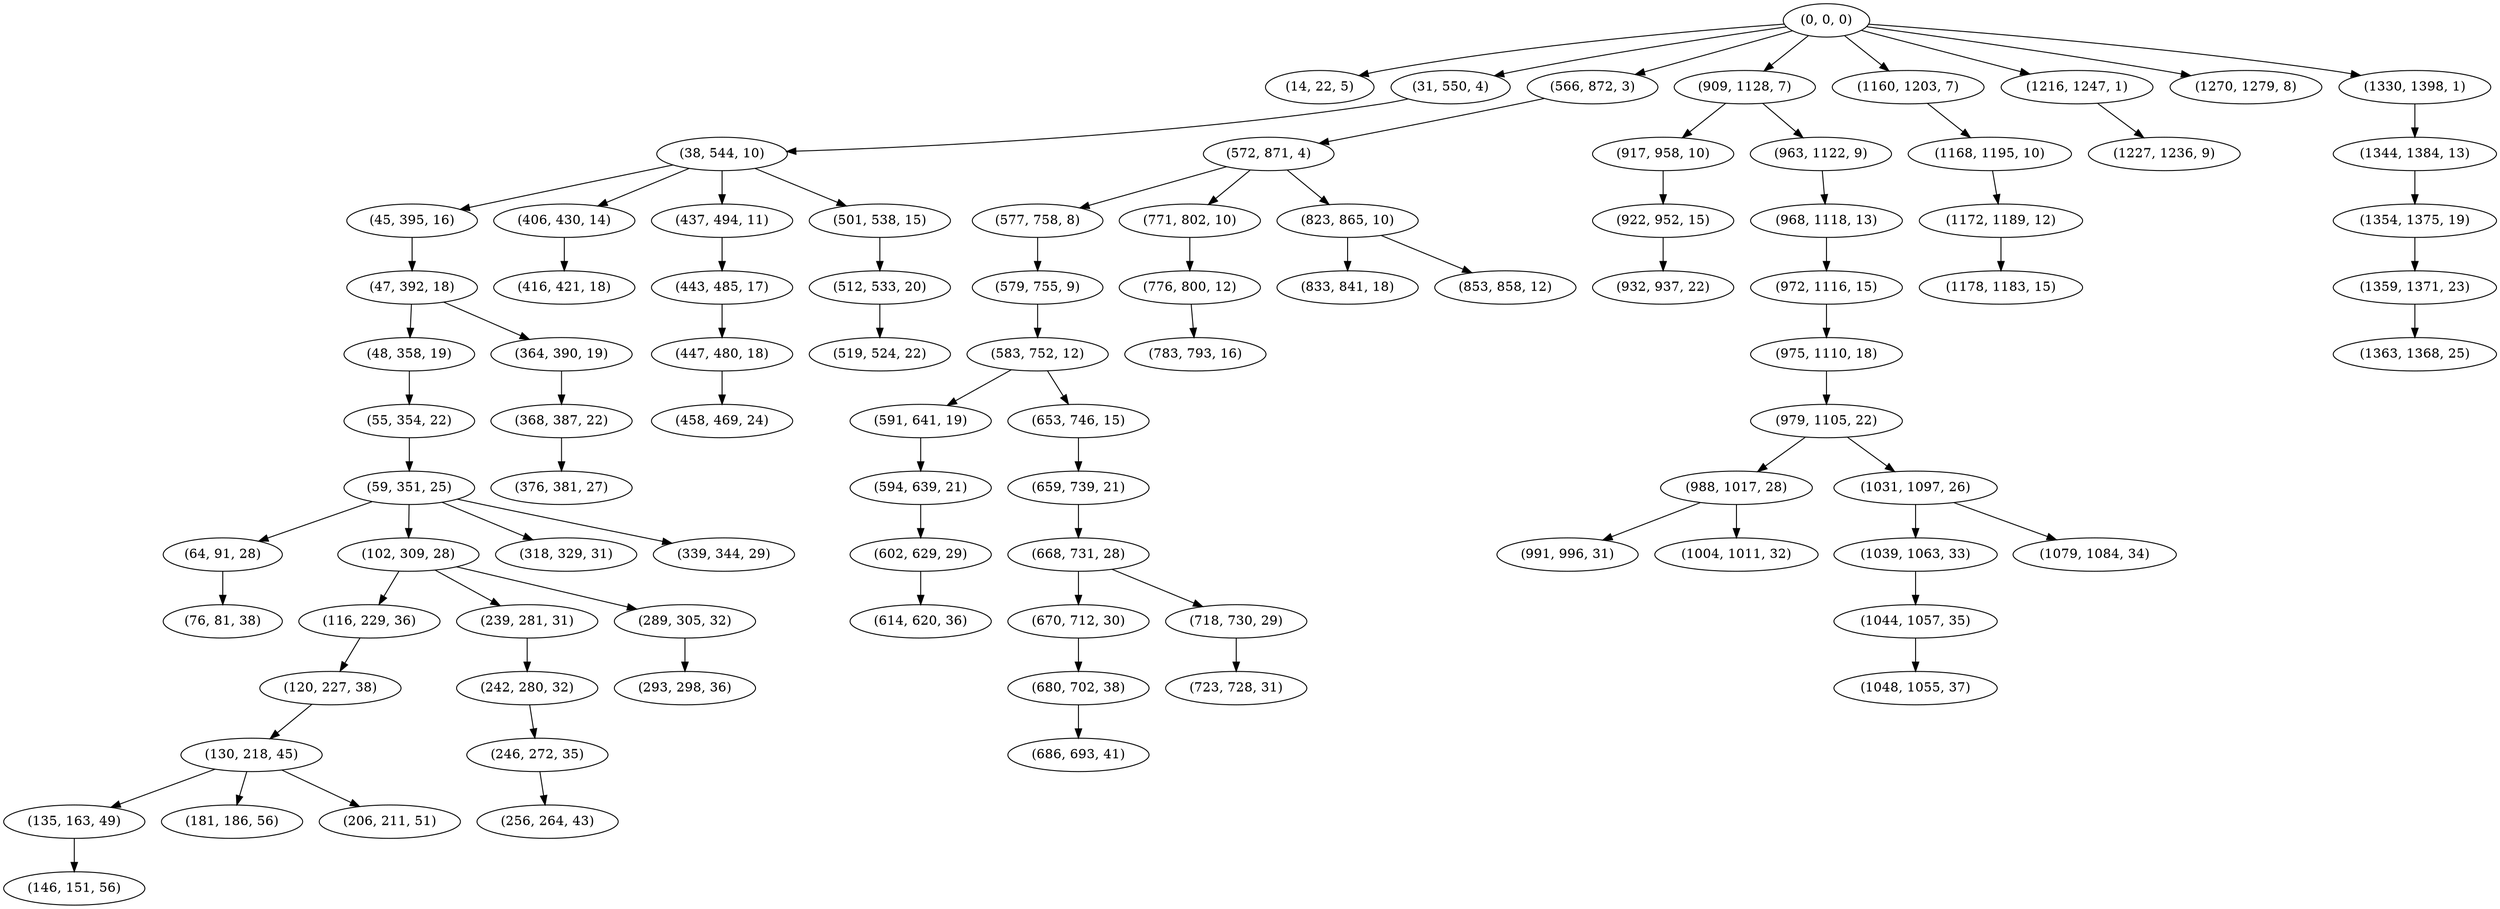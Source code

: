 digraph tree {
    "(0, 0, 0)";
    "(14, 22, 5)";
    "(31, 550, 4)";
    "(38, 544, 10)";
    "(45, 395, 16)";
    "(47, 392, 18)";
    "(48, 358, 19)";
    "(55, 354, 22)";
    "(59, 351, 25)";
    "(64, 91, 28)";
    "(76, 81, 38)";
    "(102, 309, 28)";
    "(116, 229, 36)";
    "(120, 227, 38)";
    "(130, 218, 45)";
    "(135, 163, 49)";
    "(146, 151, 56)";
    "(181, 186, 56)";
    "(206, 211, 51)";
    "(239, 281, 31)";
    "(242, 280, 32)";
    "(246, 272, 35)";
    "(256, 264, 43)";
    "(289, 305, 32)";
    "(293, 298, 36)";
    "(318, 329, 31)";
    "(339, 344, 29)";
    "(364, 390, 19)";
    "(368, 387, 22)";
    "(376, 381, 27)";
    "(406, 430, 14)";
    "(416, 421, 18)";
    "(437, 494, 11)";
    "(443, 485, 17)";
    "(447, 480, 18)";
    "(458, 469, 24)";
    "(501, 538, 15)";
    "(512, 533, 20)";
    "(519, 524, 22)";
    "(566, 872, 3)";
    "(572, 871, 4)";
    "(577, 758, 8)";
    "(579, 755, 9)";
    "(583, 752, 12)";
    "(591, 641, 19)";
    "(594, 639, 21)";
    "(602, 629, 29)";
    "(614, 620, 36)";
    "(653, 746, 15)";
    "(659, 739, 21)";
    "(668, 731, 28)";
    "(670, 712, 30)";
    "(680, 702, 38)";
    "(686, 693, 41)";
    "(718, 730, 29)";
    "(723, 728, 31)";
    "(771, 802, 10)";
    "(776, 800, 12)";
    "(783, 793, 16)";
    "(823, 865, 10)";
    "(833, 841, 18)";
    "(853, 858, 12)";
    "(909, 1128, 7)";
    "(917, 958, 10)";
    "(922, 952, 15)";
    "(932, 937, 22)";
    "(963, 1122, 9)";
    "(968, 1118, 13)";
    "(972, 1116, 15)";
    "(975, 1110, 18)";
    "(979, 1105, 22)";
    "(988, 1017, 28)";
    "(991, 996, 31)";
    "(1004, 1011, 32)";
    "(1031, 1097, 26)";
    "(1039, 1063, 33)";
    "(1044, 1057, 35)";
    "(1048, 1055, 37)";
    "(1079, 1084, 34)";
    "(1160, 1203, 7)";
    "(1168, 1195, 10)";
    "(1172, 1189, 12)";
    "(1178, 1183, 15)";
    "(1216, 1247, 1)";
    "(1227, 1236, 9)";
    "(1270, 1279, 8)";
    "(1330, 1398, 1)";
    "(1344, 1384, 13)";
    "(1354, 1375, 19)";
    "(1359, 1371, 23)";
    "(1363, 1368, 25)";
    "(0, 0, 0)" -> "(14, 22, 5)";
    "(0, 0, 0)" -> "(31, 550, 4)";
    "(0, 0, 0)" -> "(566, 872, 3)";
    "(0, 0, 0)" -> "(909, 1128, 7)";
    "(0, 0, 0)" -> "(1160, 1203, 7)";
    "(0, 0, 0)" -> "(1216, 1247, 1)";
    "(0, 0, 0)" -> "(1270, 1279, 8)";
    "(0, 0, 0)" -> "(1330, 1398, 1)";
    "(31, 550, 4)" -> "(38, 544, 10)";
    "(38, 544, 10)" -> "(45, 395, 16)";
    "(38, 544, 10)" -> "(406, 430, 14)";
    "(38, 544, 10)" -> "(437, 494, 11)";
    "(38, 544, 10)" -> "(501, 538, 15)";
    "(45, 395, 16)" -> "(47, 392, 18)";
    "(47, 392, 18)" -> "(48, 358, 19)";
    "(47, 392, 18)" -> "(364, 390, 19)";
    "(48, 358, 19)" -> "(55, 354, 22)";
    "(55, 354, 22)" -> "(59, 351, 25)";
    "(59, 351, 25)" -> "(64, 91, 28)";
    "(59, 351, 25)" -> "(102, 309, 28)";
    "(59, 351, 25)" -> "(318, 329, 31)";
    "(59, 351, 25)" -> "(339, 344, 29)";
    "(64, 91, 28)" -> "(76, 81, 38)";
    "(102, 309, 28)" -> "(116, 229, 36)";
    "(102, 309, 28)" -> "(239, 281, 31)";
    "(102, 309, 28)" -> "(289, 305, 32)";
    "(116, 229, 36)" -> "(120, 227, 38)";
    "(120, 227, 38)" -> "(130, 218, 45)";
    "(130, 218, 45)" -> "(135, 163, 49)";
    "(130, 218, 45)" -> "(181, 186, 56)";
    "(130, 218, 45)" -> "(206, 211, 51)";
    "(135, 163, 49)" -> "(146, 151, 56)";
    "(239, 281, 31)" -> "(242, 280, 32)";
    "(242, 280, 32)" -> "(246, 272, 35)";
    "(246, 272, 35)" -> "(256, 264, 43)";
    "(289, 305, 32)" -> "(293, 298, 36)";
    "(364, 390, 19)" -> "(368, 387, 22)";
    "(368, 387, 22)" -> "(376, 381, 27)";
    "(406, 430, 14)" -> "(416, 421, 18)";
    "(437, 494, 11)" -> "(443, 485, 17)";
    "(443, 485, 17)" -> "(447, 480, 18)";
    "(447, 480, 18)" -> "(458, 469, 24)";
    "(501, 538, 15)" -> "(512, 533, 20)";
    "(512, 533, 20)" -> "(519, 524, 22)";
    "(566, 872, 3)" -> "(572, 871, 4)";
    "(572, 871, 4)" -> "(577, 758, 8)";
    "(572, 871, 4)" -> "(771, 802, 10)";
    "(572, 871, 4)" -> "(823, 865, 10)";
    "(577, 758, 8)" -> "(579, 755, 9)";
    "(579, 755, 9)" -> "(583, 752, 12)";
    "(583, 752, 12)" -> "(591, 641, 19)";
    "(583, 752, 12)" -> "(653, 746, 15)";
    "(591, 641, 19)" -> "(594, 639, 21)";
    "(594, 639, 21)" -> "(602, 629, 29)";
    "(602, 629, 29)" -> "(614, 620, 36)";
    "(653, 746, 15)" -> "(659, 739, 21)";
    "(659, 739, 21)" -> "(668, 731, 28)";
    "(668, 731, 28)" -> "(670, 712, 30)";
    "(668, 731, 28)" -> "(718, 730, 29)";
    "(670, 712, 30)" -> "(680, 702, 38)";
    "(680, 702, 38)" -> "(686, 693, 41)";
    "(718, 730, 29)" -> "(723, 728, 31)";
    "(771, 802, 10)" -> "(776, 800, 12)";
    "(776, 800, 12)" -> "(783, 793, 16)";
    "(823, 865, 10)" -> "(833, 841, 18)";
    "(823, 865, 10)" -> "(853, 858, 12)";
    "(909, 1128, 7)" -> "(917, 958, 10)";
    "(909, 1128, 7)" -> "(963, 1122, 9)";
    "(917, 958, 10)" -> "(922, 952, 15)";
    "(922, 952, 15)" -> "(932, 937, 22)";
    "(963, 1122, 9)" -> "(968, 1118, 13)";
    "(968, 1118, 13)" -> "(972, 1116, 15)";
    "(972, 1116, 15)" -> "(975, 1110, 18)";
    "(975, 1110, 18)" -> "(979, 1105, 22)";
    "(979, 1105, 22)" -> "(988, 1017, 28)";
    "(979, 1105, 22)" -> "(1031, 1097, 26)";
    "(988, 1017, 28)" -> "(991, 996, 31)";
    "(988, 1017, 28)" -> "(1004, 1011, 32)";
    "(1031, 1097, 26)" -> "(1039, 1063, 33)";
    "(1031, 1097, 26)" -> "(1079, 1084, 34)";
    "(1039, 1063, 33)" -> "(1044, 1057, 35)";
    "(1044, 1057, 35)" -> "(1048, 1055, 37)";
    "(1160, 1203, 7)" -> "(1168, 1195, 10)";
    "(1168, 1195, 10)" -> "(1172, 1189, 12)";
    "(1172, 1189, 12)" -> "(1178, 1183, 15)";
    "(1216, 1247, 1)" -> "(1227, 1236, 9)";
    "(1330, 1398, 1)" -> "(1344, 1384, 13)";
    "(1344, 1384, 13)" -> "(1354, 1375, 19)";
    "(1354, 1375, 19)" -> "(1359, 1371, 23)";
    "(1359, 1371, 23)" -> "(1363, 1368, 25)";
}
